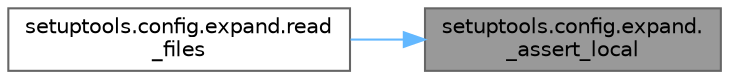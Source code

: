 digraph "setuptools.config.expand._assert_local"
{
 // LATEX_PDF_SIZE
  bgcolor="transparent";
  edge [fontname=Helvetica,fontsize=10,labelfontname=Helvetica,labelfontsize=10];
  node [fontname=Helvetica,fontsize=10,shape=box,height=0.2,width=0.4];
  rankdir="RL";
  Node1 [id="Node000001",label="setuptools.config.expand.\l_assert_local",height=0.2,width=0.4,color="gray40", fillcolor="grey60", style="filled", fontcolor="black",tooltip=" "];
  Node1 -> Node2 [id="edge1_Node000001_Node000002",dir="back",color="steelblue1",style="solid",tooltip=" "];
  Node2 [id="Node000002",label="setuptools.config.expand.read\l_files",height=0.2,width=0.4,color="grey40", fillcolor="white", style="filled",URL="$namespacesetuptools_1_1config_1_1expand.html#ad3eed83e0786973e70055c451d867ea2",tooltip=" "];
}
